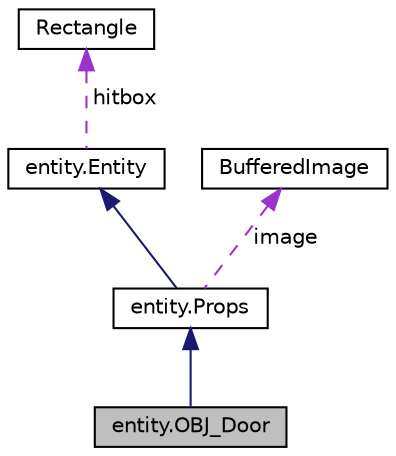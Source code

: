 digraph "entity.OBJ_Door"
{
 // LATEX_PDF_SIZE
  edge [fontname="Helvetica",fontsize="10",labelfontname="Helvetica",labelfontsize="10"];
  node [fontname="Helvetica",fontsize="10",shape=record];
  Node1 [label="entity.OBJ_Door",height=0.2,width=0.4,color="black", fillcolor="grey75", style="filled", fontcolor="black",tooltip="Represents a door object in the game."];
  Node2 -> Node1 [dir="back",color="midnightblue",fontsize="10",style="solid",fontname="Helvetica"];
  Node2 [label="entity.Props",height=0.2,width=0.4,color="black", fillcolor="white", style="filled",URL="$classentity_1_1_props.html",tooltip="Represents in-game props with properties such as image, name, and position."];
  Node3 -> Node2 [dir="back",color="midnightblue",fontsize="10",style="solid",fontname="Helvetica"];
  Node3 [label="entity.Entity",height=0.2,width=0.4,color="black", fillcolor="white", style="filled",URL="$classentity_1_1_entity.html",tooltip="Represents an abstract entity with position, hitbox, and animations."];
  Node4 -> Node3 [dir="back",color="darkorchid3",fontsize="10",style="dashed",label=" hitbox" ,fontname="Helvetica"];
  Node4 [label="Rectangle",height=0.2,width=0.4,color="black", fillcolor="white", style="filled",tooltip=" "];
  Node5 -> Node2 [dir="back",color="darkorchid3",fontsize="10",style="dashed",label=" image" ,fontname="Helvetica"];
  Node5 [label="BufferedImage",height=0.2,width=0.4,color="black", fillcolor="white", style="filled",tooltip=" "];
}
